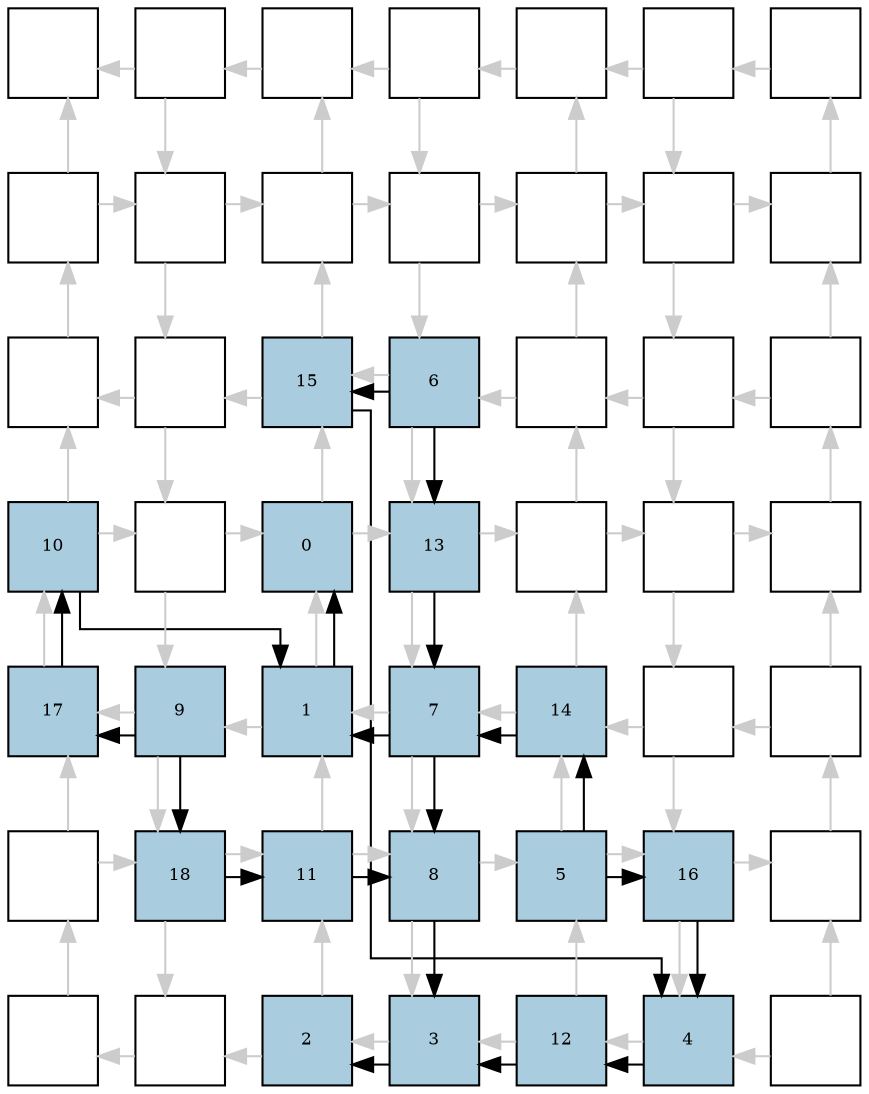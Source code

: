 digraph layout{
rankdir=TB; 

splines=ortho; 

node [style=filled shape=square fixedsize=true width=0.6];
0[label="", fontsize=8, fillcolor="#ffffff"];
1[label="", fontsize=8, fillcolor="#ffffff"];
2[label="", fontsize=8, fillcolor="#ffffff"];
3[label="", fontsize=8, fillcolor="#ffffff"];
4[label="", fontsize=8, fillcolor="#ffffff"];
5[label="", fontsize=8, fillcolor="#ffffff"];
6[label="", fontsize=8, fillcolor="#ffffff"];
7[label="", fontsize=8, fillcolor="#ffffff"];
8[label="", fontsize=8, fillcolor="#ffffff"];
9[label="", fontsize=8, fillcolor="#ffffff"];
10[label="", fontsize=8, fillcolor="#ffffff"];
11[label="", fontsize=8, fillcolor="#ffffff"];
12[label="", fontsize=8, fillcolor="#ffffff"];
13[label="", fontsize=8, fillcolor="#ffffff"];
14[label="", fontsize=8, fillcolor="#ffffff"];
15[label="", fontsize=8, fillcolor="#ffffff"];
16[label="15", fontsize=8, fillcolor="#a9ccde"];
17[label="6", fontsize=8, fillcolor="#a9ccde"];
18[label="", fontsize=8, fillcolor="#ffffff"];
19[label="", fontsize=8, fillcolor="#ffffff"];
20[label="", fontsize=8, fillcolor="#ffffff"];
21[label="10", fontsize=8, fillcolor="#a9ccde"];
22[label="", fontsize=8, fillcolor="#ffffff"];
23[label="0", fontsize=8, fillcolor="#a9ccde"];
24[label="13", fontsize=8, fillcolor="#a9ccde"];
25[label="", fontsize=8, fillcolor="#ffffff"];
26[label="", fontsize=8, fillcolor="#ffffff"];
27[label="", fontsize=8, fillcolor="#ffffff"];
28[label="17", fontsize=8, fillcolor="#a9ccde"];
29[label="9", fontsize=8, fillcolor="#a9ccde"];
30[label="1", fontsize=8, fillcolor="#a9ccde"];
31[label="7", fontsize=8, fillcolor="#a9ccde"];
32[label="14", fontsize=8, fillcolor="#a9ccde"];
33[label="", fontsize=8, fillcolor="#ffffff"];
34[label="", fontsize=8, fillcolor="#ffffff"];
35[label="", fontsize=8, fillcolor="#ffffff"];
36[label="18", fontsize=8, fillcolor="#a9ccde"];
37[label="11", fontsize=8, fillcolor="#a9ccde"];
38[label="8", fontsize=8, fillcolor="#a9ccde"];
39[label="5", fontsize=8, fillcolor="#a9ccde"];
40[label="16", fontsize=8, fillcolor="#a9ccde"];
41[label="", fontsize=8, fillcolor="#ffffff"];
42[label="", fontsize=8, fillcolor="#ffffff"];
43[label="", fontsize=8, fillcolor="#ffffff"];
44[label="2", fontsize=8, fillcolor="#a9ccde"];
45[label="3", fontsize=8, fillcolor="#a9ccde"];
46[label="12", fontsize=8, fillcolor="#a9ccde"];
47[label="4", fontsize=8, fillcolor="#a9ccde"];
48[label="", fontsize=8, fillcolor="#ffffff"];
edge [constraint=false, style=vis];
1 -> 0 [color="#cccccc"];
1 -> 8 [color="#cccccc"];
2 -> 1 [color="#cccccc"];
3 -> 2 [color="#cccccc"];
3 -> 10 [color="#cccccc"];
4 -> 3 [color="#cccccc"];
5 -> 4 [color="#cccccc"];
5 -> 12 [color="#cccccc"];
6 -> 5 [color="#cccccc"];
7 -> 8 [color="#cccccc"];
7 -> 0 [color="#cccccc"];
8 -> 15 [color="#cccccc"];
8 -> 9 [color="#cccccc"];
9 -> 10 [color="#cccccc"];
9 -> 2 [color="#cccccc"];
10 -> 17 [color="#cccccc"];
10 -> 11 [color="#cccccc"];
11 -> 12 [color="#cccccc"];
11 -> 4 [color="#cccccc"];
12 -> 19 [color="#cccccc"];
12 -> 13 [color="#cccccc"];
13 -> 6 [color="#cccccc"];
14 -> 7 [color="#cccccc"];
15 -> 14 [color="#cccccc"];
15 -> 22 [color="#cccccc"];
16 -> 9 [color="#cccccc"];
16 -> 15 [color="#cccccc"];
17 -> 16 [color="#cccccc"];
17 -> 24 [color="#cccccc"];
18 -> 11 [color="#cccccc"];
18 -> 17 [color="#cccccc"];
19 -> 18 [color="#cccccc"];
19 -> 26 [color="#cccccc"];
20 -> 13 [color="#cccccc"];
20 -> 19 [color="#cccccc"];
21 -> 22 [color="#cccccc"];
21 -> 14 [color="#cccccc"];
22 -> 29 [color="#cccccc"];
22 -> 23 [color="#cccccc"];
23 -> 24 [color="#cccccc"];
23 -> 16 [color="#cccccc"];
24 -> 31 [color="#cccccc"];
24 -> 25 [color="#cccccc"];
25 -> 26 [color="#cccccc"];
25 -> 18 [color="#cccccc"];
26 -> 33 [color="#cccccc"];
26 -> 27 [color="#cccccc"];
27 -> 20 [color="#cccccc"];
28 -> 21 [color="#cccccc"];
29 -> 28 [color="#cccccc"];
29 -> 36 [color="#cccccc"];
30 -> 23 [color="#cccccc"];
30 -> 29 [color="#cccccc"];
31 -> 30 [color="#cccccc"];
31 -> 38 [color="#cccccc"];
32 -> 25 [color="#cccccc"];
32 -> 31 [color="#cccccc"];
33 -> 32 [color="#cccccc"];
33 -> 40 [color="#cccccc"];
34 -> 27 [color="#cccccc"];
34 -> 33 [color="#cccccc"];
35 -> 36 [color="#cccccc"];
35 -> 28 [color="#cccccc"];
36 -> 43 [color="#cccccc"];
36 -> 37 [color="#cccccc"];
37 -> 38 [color="#cccccc"];
37 -> 30 [color="#cccccc"];
38 -> 45 [color="#cccccc"];
38 -> 39 [color="#cccccc"];
39 -> 40 [color="#cccccc"];
39 -> 32 [color="#cccccc"];
40 -> 47 [color="#cccccc"];
40 -> 41 [color="#cccccc"];
41 -> 34 [color="#cccccc"];
42 -> 35 [color="#cccccc"];
43 -> 42 [color="#cccccc"];
44 -> 37 [color="#cccccc"];
44 -> 43 [color="#cccccc"];
45 -> 44 [color="#cccccc"];
46 -> 39 [color="#cccccc"];
46 -> 45 [color="#cccccc"];
47 -> 46 [color="#cccccc"];
48 -> 41 [color="#cccccc"];
48 -> 47 [color="#cccccc"];
30 -> 23;
45 -> 44;
17 -> 24;
24 -> 31;
39 -> 32;
32 -> 31;
17 -> 16;
16 -> 47;
39 -> 40;
40 -> 47;
31 -> 30;
29 -> 28;
28 -> 21;
21 -> 30;
31 -> 38;
29 -> 36;
36 -> 37;
37 -> 38;
38 -> 45;
47 -> 46;
46 -> 45;
edge [constraint=true, style=invis];
0 -> 7 -> 14 -> 21 -> 28 -> 35 -> 42;
1 -> 8 -> 15 -> 22 -> 29 -> 36 -> 43;
2 -> 9 -> 16 -> 23 -> 30 -> 37 -> 44;
3 -> 10 -> 17 -> 24 -> 31 -> 38 -> 45;
4 -> 11 -> 18 -> 25 -> 32 -> 39 -> 46;
5 -> 12 -> 19 -> 26 -> 33 -> 40 -> 47;
6 -> 13 -> 20 -> 27 -> 34 -> 41 -> 48;
rank = same { 0 -> 1 -> 2 -> 3 -> 4 -> 5 -> 6;};
rank = same { 7 -> 8 -> 9 -> 10 -> 11 -> 12 -> 13;};
rank = same { 14 -> 15 -> 16 -> 17 -> 18 -> 19 -> 20;};
rank = same { 21 -> 22 -> 23 -> 24 -> 25 -> 26 -> 27;};
rank = same { 28 -> 29 -> 30 -> 31 -> 32 -> 33 -> 34;};
rank = same { 35 -> 36 -> 37 -> 38 -> 39 -> 40 -> 41;};
rank = same { 42 -> 43 -> 44 -> 45 -> 46 -> 47 -> 48;};
}
